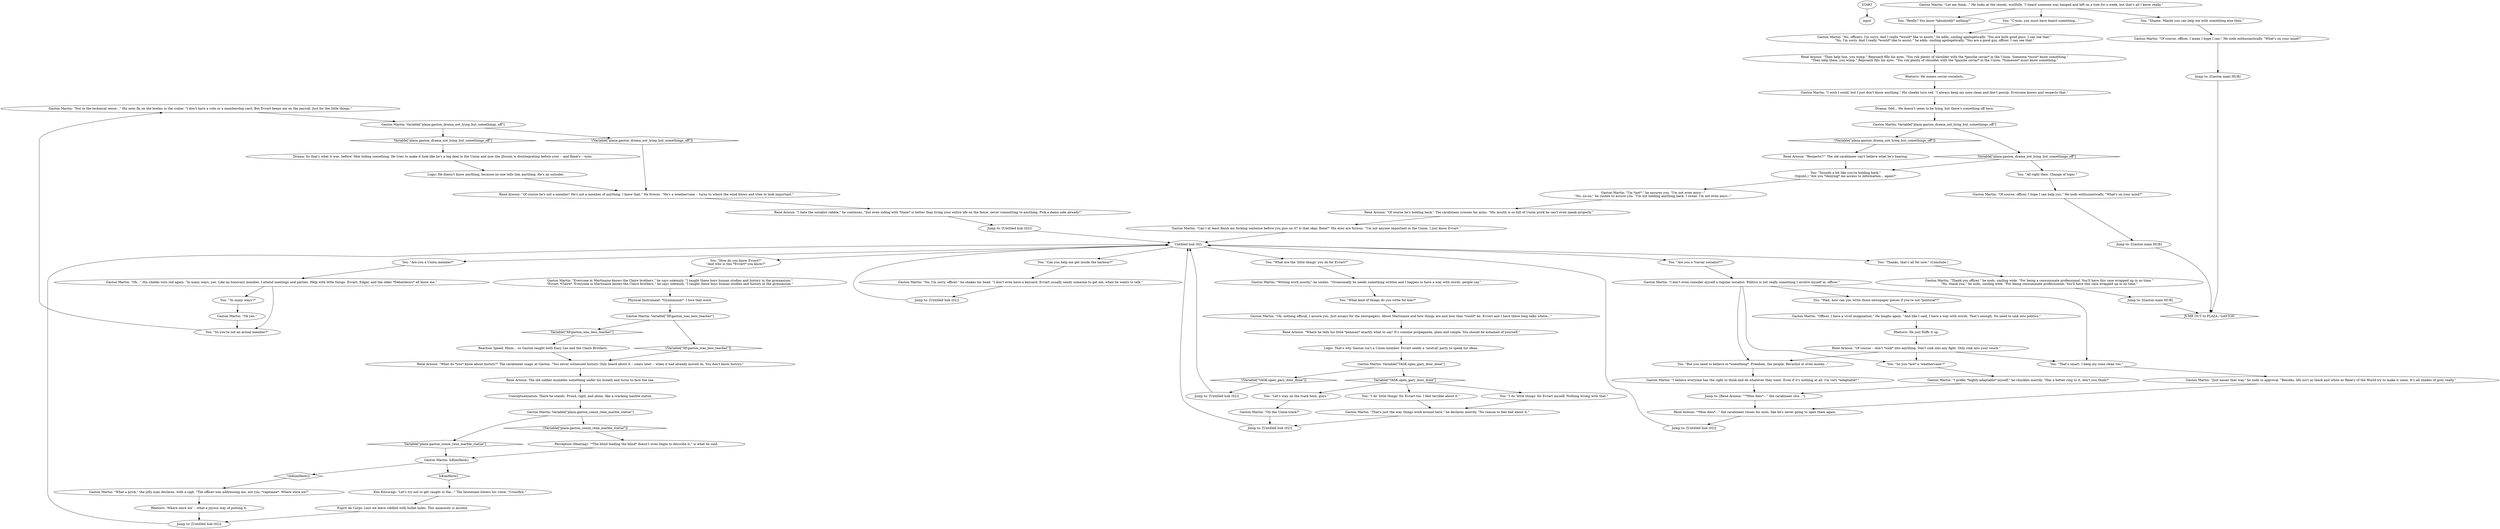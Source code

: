 # PLAZA / GASTON CASE
# The Case
# ==================================================
digraph G {
	  0 [label="START"];
	  1 [label="input"];
	  2 [label="Gaston Martin: \"Not in the technical sense...\" His eyes fix on the boules in the crater. \"I don't have a vote or a membership card. But Evrart keeps me on the payroll. Just for the little things.\""];
	  3 [label="Drama: So that's what it was, before! Him hiding something. He tries to make it look like he's a big deal in the Union and now the illusion is disintegrating before your -- and René's -- eyes."];
	  4 [label="You: \"Shame. Maybe you can help me with something else then.\""];
	  5 [label="Jump to: [Gaston main HUB]"];
	  6 [label="You: \"So you're not an actual member?\""];
	  7 [label="Rhetoric: He means caviar-socialists."];
	  8 [label="Gaston Martin: \"Everyone in Martinaise knows the Claire brothers,\" he says solemnly. \"I taught these boys human studies and history in the gymnasium.\"\n\"Evrart *Claire*. Everyone in Martinaise knows the Claire brothers,\" he says solemnly. \"I taught these boys human studies and history in the gymnasium.\""];
	  9 [label="Jump to: [Untitled hub (02)]"];
	  10 [label="You: \"Are you a *caviar socialist*?\""];
	  11 [label="Conceptualization: There he stands. Proud, rigid, and alone, like a cracking marble statue."];
	  12 [label="Gaston Martin: \"Of course, officer, I hope I can help you.\" He nods enthusiastically. \"What's on your mind?\""];
	  13 [label="Gaston Martin: \"Of course, officer, I mean I hope I can.\" He nods enthusiastically. \"What's on your mind?\""];
	  14 [label="You: \"C'mon, you must have heard something...\""];
	  15 [label="Drama: Odd... He doesn't seem to be lying, but there's something off here."];
	  16 [label="You: \"What are the 'little things' you do for Evrart?\""];
	  17 [label="Gaston Martin: Variable[\"TASK.open_gary_door_done\"]"];
	  18 [label="Variable[\"TASK.open_gary_door_done\"]", shape=diamond];
	  19 [label="!(Variable[\"TASK.open_gary_door_done\"])", shape=diamond];
	  20 [label="You: \"I do 'little things' for Evrart too. I feel terrible about it.\""];
	  21 [label="René Arnoux: \"Then help him, you wimp.\" Reproach fills his eyes. \"You rub plenty of shoulder with the *gauche caviar* in the Union. Someone *must* know something.\"\n\"Then help them, you wimp.\" Reproach fills his eyes. \"You rub plenty of shoulder with the *gauche caviar* in the Union. *Someone* must know something.\""];
	  22 [label="Rhetoric: He just fluffs it up."];
	  23 [label="You: \"How do you know Evrart?\"\n\"And who is this *Evrart* you know?\""];
	  24 [label="Gaston Martin: Variable[\"XP.gaston_was_leos_teacher\"]"];
	  25 [label="Variable[\"XP.gaston_was_leos_teacher\"]", shape=diamond];
	  26 [label="!(Variable[\"XP.gaston_was_leos_teacher\"])", shape=diamond];
	  27 [label="Gaston Martin: \"Oh...\" His cheeks turn red again. \"In many ways, yes. Like an honorary member. I attend meetings and parties. Help with little things. Evrart, Edgar, and the older *Débardeurs* all know me.\""];
	  28 [label="Jump to: [Untitled hub (02)]"];
	  29 [label="You: \"Can you help me get inside the harbour?\""];
	  30 [label="You: \"I do 'little things' for Evrart myself. Nothing wrong with that.\""];
	  31 [label="You: \"Wait, how can you write those newspaper pieces if you're not *political*?\""];
	  32 [label="Gaston Martin: \"Oh yes.\""];
	  33 [label="You: \"Thanks, that's all for now.\" (Conclude.)"];
	  34 [label="Gaston Martin: IsKimHere()"];
	  35 [label="IsKimHere()", shape=diamond];
	  36 [label="!(IsKimHere())", shape=diamond];
	  37 [label="Jump to: [René Arnoux: \"\"*Mon dieu*...\" the carabineer clos...\"]"];
	  38 [label="René Arnoux: The old soldier mumbles something under his breath and turns to face the sea."];
	  39 [label="Gaston Martin: \"I don't even consider myself a regular socialist. Politics is not really something I involve myself in, officer.\""];
	  40 [label="Jump to: [Gaston main HUB]"];
	  41 [label="Esprit de Corps: Lest we leave riddled with bullet holes. This animosity is ancient."];
	  42 [label="Logic: That's why Gaston isn't a Union member. Evrart needs a 'neutral' party to speak his ideas."];
	  43 [label="Jump to: [Untitled hub (02)]"];
	  44 [label="Gaston Martin: \"I wish I could, but I just don't know anything.\" His cheeks turn red. \"I always keep my nose clean and don't gossip. Everyone knows and respects that.\""];
	  45 [label="René Arnoux: \"Of course he's not a member! He's not a member of anything. I knew that.\" He frowns. \"He's a weathervane -- turns to where the wind blows and tries to look important.\""];
	  46 [label="Logic: He doesn't know anything, because no one tells him anything. He's an outsider."];
	  47 [label="René Arnoux: \"Where he tells his little *penman* exactly what to say! It's commie propaganda, plain and simple. You should be ashamed of yourself.\""];
	  48 [label="You: \"That's smart. I keep my nose clean too.\""];
	  49 [label="Gaston Martin: \"Just easier that way,\" he nods in approval. \"Besides, life isn't as black and white as René's of the World try to make it seem. It's all shades of grey really.\""];
	  50 [label="René Arnoux: \"*Mon dieu*...\" the carabineer closes his eyes, like he's never going to open them again."];
	  51 [label="Rhetoric: 'Where were we' -- what a joyous way of putting it."];
	  52 [label="Gaston Martin: Variable[\"plaza.gaston_conze_rene_marble_statue\"]"];
	  53 [label="Variable[\"plaza.gaston_conze_rene_marble_statue\"]", shape=diamond];
	  54 [label="!(Variable[\"plaza.gaston_conze_rene_marble_statue\"])", shape=diamond];
	  55 [label="René Arnoux: \"What do *you* know about history?\" The carabineer snaps at Gaston. \"You never witnessed history. Only heard about it -- years later -- when it had already moved on. You don't know history.\""];
	  56 [label="Kim Kitsuragi: \"Let's try not to get caught in the...\" The lieutenant lowers his voice: \"Crossfire.\""];
	  57 [label="Gaston Martin: \"Officer, I have a vivid imagination.\" He laughs again. \"And like I said, I have a way with words. That's enough. No need to sink into politics.\""];
	  58 [label="Perception (Hearing): \"*The blind leading the blind* doesn't even begin to describe it,\" is what he said."];
	  59 [label="Gaston Martin: \"What a prick,\" the jolly man declares, with a sigh. \"The officer was addressing me, not you, *capitaine*. Where were we?\""];
	  60 [label="Gaston Martin: \"Oh, nothing official, I assure you. Just essays for the newspapers. About Martinaise and how things are and how they *could* be. Evrart and I have these long talks where...\""];
	  61 [label="You: \"But you need to believe in *something*. Freedom, the people, Revachol or even money...\""];
	  62 [label="Gaston Martin: \"Writing work mostly,\" he smiles. \"Occasionally he needs something written and I happen to have a way with words, people say.\""];
	  63 [label="Jump to: [Untitled hub (02)]"];
	  64 [label="René Arnoux: \"Of course he's holding back.\" The carabineer crosses his arms. \"His mouth is so full of Union prick he can't even speak properly.\""];
	  66 [label="You: \"All right then. Change of topic.\""];
	  67 [label="René Arnoux: \"Of course -- don't *sink* into anything. Don't sink into any fight. Only sink into your couch.\""];
	  68 [label="Physical Instrument: *Gymnasium*. I love that word."];
	  69 [label="Jump to: [Untitled hub (02)]"];
	  70 [label="Reaction Speed: Hmm... so Gaston taught both Easy Leo and the Claire Brothers."];
	  71 [label="You: \"Let's stay on the track here, guys.\""];
	  72 [label="Gaston Martin: \"On the Union-track?\""];
	  73 [label="You: \"Really? You know *absolutely* nothing?\""];
	  74 [label="You: \"'In many ways'?\""];
	  75 [label="Jump to: [Gaston main HUB]"];
	  76 [label="Gaston Martin: \"No, officers, I'm sorry. And I really *would* like to assist,\" he adds, smiling apologetically. \"You are both good guys. I can see that.\"\n\"No, I'm sorry. And I really *would* like to assist,\" he adds, smiling apologetically. \"You are a good guy, officer. I can see that.\""];
	  77 [label="You: \"Are you a Union member?\""];
	  78 [label="You: \"What kind of things do you write for him?\""];
	  79 [label="Gaston Martin: \"I believe everyone has the right to think and do whatever they want. Even if it's nothing at all. I'm very *adaptable*.\""];
	  80 [label="Gaston Martin: \"I'm *not*,\" he assures you. \"I'm not even anyo---\"\n\"No, no-no,\" he rushes to assure you. \"I'm not holding anything back. I swear. I'm not even anyo---\""];
	  81 [label="Gaston Martin: \"Thank you officer,\" he nods, smiling wide. \"For being a consummate professional. You'll have this case wrapped up in no time.\"\n\"No, thank you,\" he nods, smiling wide. \"For being consummate professionals. You'll have this case wrapped up in no time.\""];
	  82 [label="Jump to: [Untitled hub (02)]"];
	  83 [label="Untitled hub (02)"];
	  84 [label="Gaston Martin: Variable[\"plaza.gaston_drama_not_lying_but_somethings_off\"]"];
	  85 [label="Variable[\"plaza.gaston_drama_not_lying_but_somethings_off\"]", shape=diamond];
	  86 [label="!(Variable[\"plaza.gaston_drama_not_lying_but_somethings_off\"])", shape=diamond];
	  87 [label="You: \"So you *are* a 'weathervane'?\""];
	  88 [label="You: \"Sounds a bit like you're holding back.\"\n(Squint.) \"Are you *denying* me access to information... again?\""];
	  89 [label="Gaston Martin: \"Can I at least finish my fucking sentence before you piss on it? Is that okay, René?\" His eyes are furious. \"I'm not anyone important in the Union. I just know Evrart.\""];
	  90 [label="Gaston Martin: Variable[\"plaza.gaston_drama_not_lying_but_somethings_off\"]"];
	  91 [label="Variable[\"plaza.gaston_drama_not_lying_but_somethings_off\"]", shape=diamond];
	  92 [label="!(Variable[\"plaza.gaston_drama_not_lying_but_somethings_off\"])", shape=diamond];
	  93 [label="René Arnoux: \"Respects?!\" The old carabineer can't believe what he's hearing."];
	  94 [label="René Arnoux: \"I hate the socialist rabble,\" he continues, \"but even siding with *them* is better than living your entire life on the fence, never committing to anything. Pick a damn side already!\""];
	  95 [label="Gaston Martin: \"That's just the way things work around here,\" he declares merrily. \"No reason to feel bad about it.\""];
	  96 [label="Gaston Martin: \"No, I'm sorry, officer.\" he shakes his head. \"I don't even have a keycard. Evrart usually sends someone to get me, when he wants to talk.\""];
	  97 [label="Gaston Martin: \"I prefer *highly-adaptable* myself,\" he chuckles merrily. \"Has a better ring to it, don't you think?\""];
	  98 [label="Gaston Martin: \"Let me think...\" He looks at the clouds, wistfully. \"I heard someone was hanged and left on a tree for a week, but that's all I know really.\""];
	  5870038 [label="JUMP OUT to PLAZA / GASTON", shape=diamond];
	  0 -> 1
	  2 -> 90
	  3 -> 46
	  4 -> 13
	  5 -> 5870038
	  6 -> 2
	  7 -> 44
	  8 -> 68
	  9 -> 83
	  10 -> 39
	  11 -> 52
	  12 -> 5
	  13 -> 40
	  14 -> 76
	  15 -> 84
	  16 -> 62
	  17 -> 18
	  17 -> 19
	  18 -> 20
	  18 -> 30
	  18 -> 71
	  19 -> 69
	  20 -> 95
	  21 -> 7
	  22 -> 67
	  23 -> 8
	  24 -> 25
	  24 -> 26
	  25 -> 70
	  26 -> 55
	  27 -> 74
	  27 -> 6
	  28 -> 83
	  29 -> 96
	  30 -> 95
	  31 -> 57
	  32 -> 6
	  33 -> 81
	  34 -> 35
	  34 -> 36
	  35 -> 56
	  36 -> 59
	  37 -> 50
	  38 -> 11
	  39 -> 48
	  39 -> 61
	  39 -> 87
	  39 -> 31
	  40 -> 5870038
	  41 -> 9
	  42 -> 17
	  43 -> 83
	  44 -> 15
	  45 -> 94
	  46 -> 45
	  47 -> 42
	  48 -> 49
	  49 -> 50
	  50 -> 63
	  51 -> 9
	  52 -> 53
	  52 -> 54
	  53 -> 34
	  54 -> 58
	  55 -> 38
	  56 -> 41
	  57 -> 22
	  58 -> 34
	  59 -> 51
	  60 -> 47
	  61 -> 79
	  62 -> 78
	  63 -> 83
	  64 -> 89
	  66 -> 12
	  67 -> 48
	  67 -> 61
	  67 -> 87
	  68 -> 24
	  69 -> 83
	  70 -> 55
	  71 -> 72
	  72 -> 43
	  73 -> 76
	  74 -> 32
	  75 -> 5870038
	  76 -> 21
	  77 -> 27
	  78 -> 60
	  79 -> 37
	  80 -> 64
	  81 -> 75
	  82 -> 83
	  83 -> 33
	  83 -> 10
	  83 -> 77
	  83 -> 16
	  83 -> 23
	  83 -> 29
	  84 -> 85
	  84 -> 86
	  85 -> 88
	  85 -> 66
	  86 -> 93
	  87 -> 97
	  88 -> 80
	  89 -> 83
	  90 -> 91
	  90 -> 92
	  91 -> 3
	  92 -> 45
	  93 -> 88
	  94 -> 28
	  95 -> 43
	  96 -> 82
	  97 -> 37
	  98 -> 73
	  98 -> 4
	  98 -> 14
}

